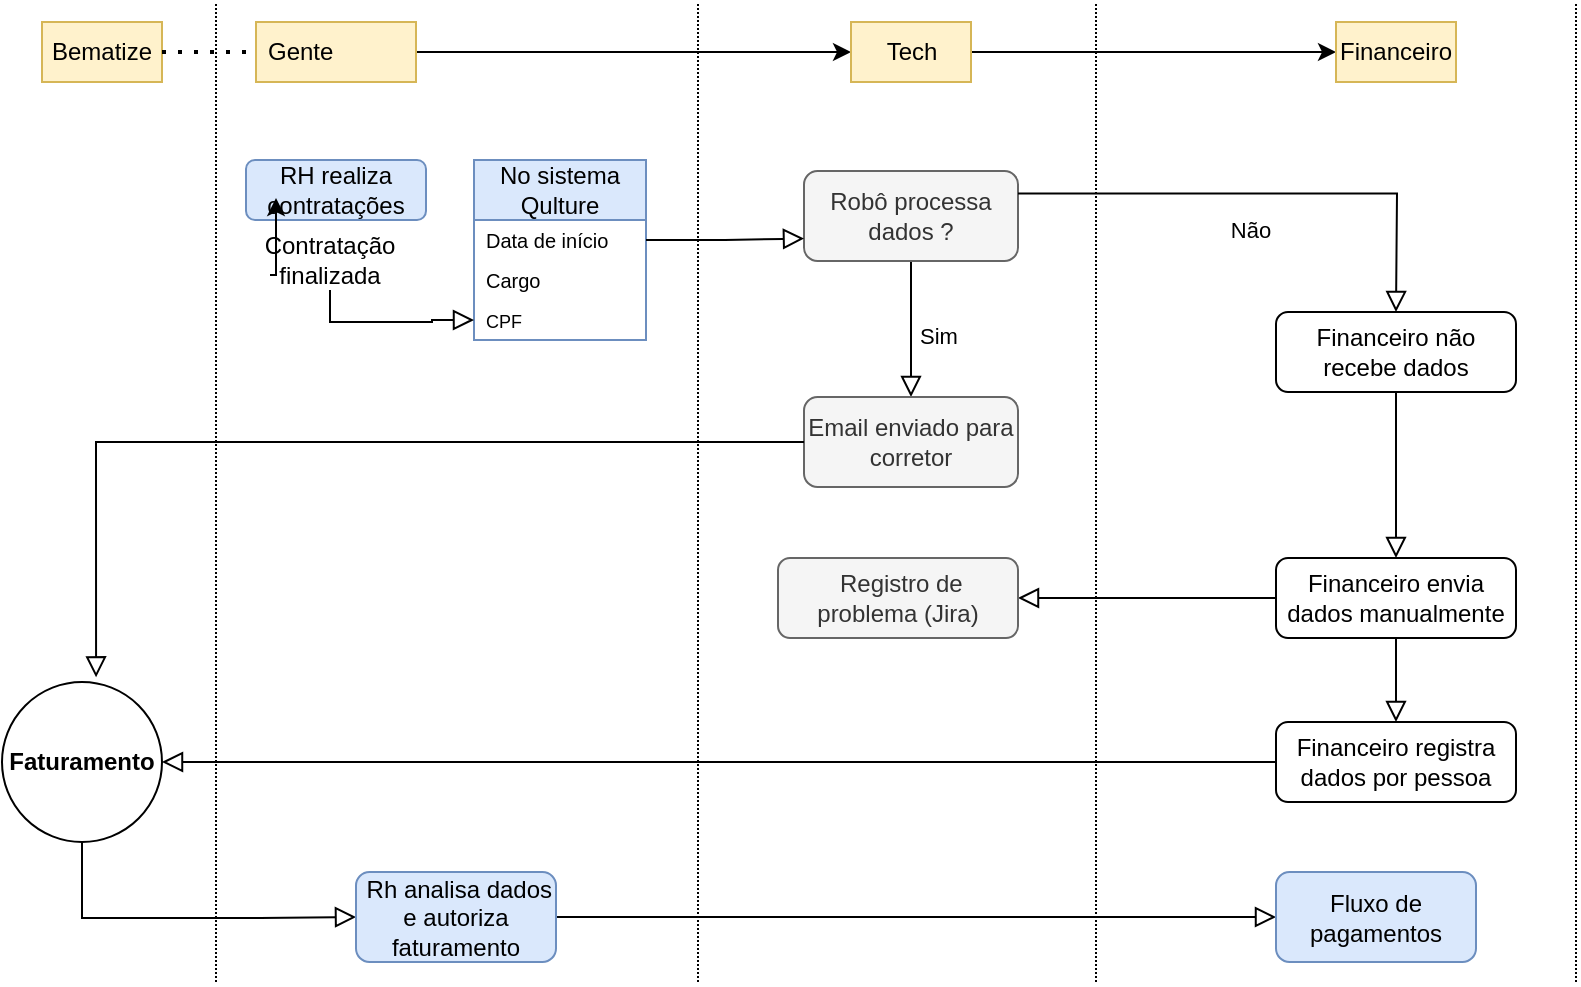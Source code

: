 <mxfile version="21.8.1" type="github">
  <diagram id="C5RBs43oDa-KdzZeNtuy" name="Page-1">
    <mxGraphModel dx="969" dy="532" grid="1" gridSize="10" guides="1" tooltips="1" connect="1" arrows="1" fold="1" page="1" pageScale="1" pageWidth="827" pageHeight="1169" math="0" shadow="0">
      <root>
        <mxCell id="WIyWlLk6GJQsqaUBKTNV-0" />
        <mxCell id="WIyWlLk6GJQsqaUBKTNV-1" parent="WIyWlLk6GJQsqaUBKTNV-0" />
        <mxCell id="WIyWlLk6GJQsqaUBKTNV-3" value="RH realiza contratações" style="rounded=1;whiteSpace=wrap;html=1;fontSize=12;glass=0;strokeWidth=1;shadow=0;fillColor=#dae8fc;strokeColor=#6c8ebf;" parent="WIyWlLk6GJQsqaUBKTNV-1" vertex="1">
          <mxGeometry x="135" y="79" width="90" height="30" as="geometry" />
        </mxCell>
        <mxCell id="1b1cODs86aIuLIPEe_Xc-0" value="No sistema Qulture" style="swimlane;fontStyle=0;childLayout=stackLayout;horizontal=1;startSize=30;horizontalStack=0;resizeParent=1;resizeParentMax=0;resizeLast=0;collapsible=1;marginBottom=0;whiteSpace=wrap;html=1;fillColor=#dae8fc;strokeColor=#6c8ebf;" vertex="1" parent="WIyWlLk6GJQsqaUBKTNV-1">
          <mxGeometry x="249" y="79" width="86" height="90" as="geometry" />
        </mxCell>
        <mxCell id="1b1cODs86aIuLIPEe_Xc-1" value="&lt;font style=&quot;font-size: 10px;&quot;&gt;Data de início&lt;/font&gt;" style="text;strokeColor=none;fillColor=none;align=left;verticalAlign=middle;spacingLeft=4;spacingRight=4;overflow=hidden;points=[[0,0.5],[1,0.5]];portConstraint=eastwest;rotatable=0;whiteSpace=wrap;html=1;" vertex="1" parent="1b1cODs86aIuLIPEe_Xc-0">
          <mxGeometry y="30" width="86" height="20" as="geometry" />
        </mxCell>
        <mxCell id="1b1cODs86aIuLIPEe_Xc-2" value="&lt;font style=&quot;font-size: 10px;&quot;&gt;Cargo&lt;/font&gt;" style="text;strokeColor=none;fillColor=none;align=left;verticalAlign=middle;spacingLeft=4;spacingRight=4;overflow=hidden;points=[[0,0.5],[1,0.5]];portConstraint=eastwest;rotatable=0;whiteSpace=wrap;html=1;" vertex="1" parent="1b1cODs86aIuLIPEe_Xc-0">
          <mxGeometry y="50" width="86" height="20" as="geometry" />
        </mxCell>
        <mxCell id="1b1cODs86aIuLIPEe_Xc-3" value="&lt;font style=&quot;font-size: 9px;&quot;&gt;CPF&lt;/font&gt;" style="text;strokeColor=none;fillColor=none;align=left;verticalAlign=middle;spacingLeft=4;spacingRight=4;overflow=hidden;points=[[0,0.5],[1,0.5]];portConstraint=eastwest;rotatable=0;whiteSpace=wrap;html=1;" vertex="1" parent="1b1cODs86aIuLIPEe_Xc-0">
          <mxGeometry y="70" width="86" height="20" as="geometry" />
        </mxCell>
        <mxCell id="1b1cODs86aIuLIPEe_Xc-28" value="" style="edgeStyle=orthogonalEdgeStyle;rounded=0;orthogonalLoop=1;jettySize=auto;html=1;labelBackgroundColor=none;endArrow=block;endFill=0;endSize=8;strokeWidth=1;shadow=0;" edge="1" parent="WIyWlLk6GJQsqaUBKTNV-1" source="1b1cODs86aIuLIPEe_Xc-4" target="1b1cODs86aIuLIPEe_Xc-3">
          <mxGeometry relative="1" as="geometry">
            <Array as="points">
              <mxPoint x="177" y="160" />
              <mxPoint x="228" y="160" />
              <mxPoint x="228" y="159" />
            </Array>
          </mxGeometry>
        </mxCell>
        <mxCell id="1b1cODs86aIuLIPEe_Xc-44" style="edgeStyle=orthogonalEdgeStyle;rounded=0;orthogonalLoop=1;jettySize=auto;html=1;exitX=0;exitY=0.75;exitDx=0;exitDy=0;" edge="1" parent="WIyWlLk6GJQsqaUBKTNV-1" source="1b1cODs86aIuLIPEe_Xc-4">
          <mxGeometry relative="1" as="geometry">
            <mxPoint x="150" y="98" as="targetPoint" />
          </mxGeometry>
        </mxCell>
        <mxCell id="1b1cODs86aIuLIPEe_Xc-4" value="Contratação finalizada" style="text;html=1;strokeColor=none;fillColor=none;align=center;verticalAlign=middle;whiteSpace=wrap;rounded=0;" vertex="1" parent="WIyWlLk6GJQsqaUBKTNV-1">
          <mxGeometry x="147" y="114" width="60" height="30" as="geometry" />
        </mxCell>
        <mxCell id="1b1cODs86aIuLIPEe_Xc-24" value="" style="edgeStyle=orthogonalEdgeStyle;rounded=0;orthogonalLoop=1;jettySize=auto;html=1;labelBackgroundColor=none;endArrow=block;endFill=0;endSize=8;strokeWidth=1;shadow=0;" edge="1" parent="WIyWlLk6GJQsqaUBKTNV-1" source="1b1cODs86aIuLIPEe_Xc-6" target="1b1cODs86aIuLIPEe_Xc-23">
          <mxGeometry relative="1" as="geometry" />
        </mxCell>
        <mxCell id="1b1cODs86aIuLIPEe_Xc-25" value="Sim" style="edgeLabel;html=1;align=center;verticalAlign=middle;resizable=0;points=[];" vertex="1" connectable="0" parent="1b1cODs86aIuLIPEe_Xc-24">
          <mxGeometry x="0.06" y="7" relative="1" as="geometry">
            <mxPoint x="6" y="1" as="offset" />
          </mxGeometry>
        </mxCell>
        <mxCell id="1b1cODs86aIuLIPEe_Xc-6" value="Robô processa dados ?" style="rounded=1;whiteSpace=wrap;html=1;fillColor=#f5f5f5;strokeColor=#666666;fontStyle=0;startSize=30;fontColor=#333333;" vertex="1" parent="WIyWlLk6GJQsqaUBKTNV-1">
          <mxGeometry x="414" y="84.5" width="107" height="45" as="geometry" />
        </mxCell>
        <mxCell id="1b1cODs86aIuLIPEe_Xc-14" value="Não" style="rounded=0;html=1;jettySize=auto;orthogonalLoop=1;fontSize=11;endArrow=block;endFill=0;endSize=8;strokeWidth=1;shadow=0;labelBackgroundColor=none;edgeStyle=orthogonalEdgeStyle;exitX=1;exitY=0.25;exitDx=0;exitDy=0;" edge="1" parent="WIyWlLk6GJQsqaUBKTNV-1" source="1b1cODs86aIuLIPEe_Xc-6">
          <mxGeometry x="-0.069" y="-18" relative="1" as="geometry">
            <mxPoint as="offset" />
            <mxPoint x="580" y="75" as="sourcePoint" />
            <mxPoint x="710" y="155" as="targetPoint" />
          </mxGeometry>
        </mxCell>
        <mxCell id="1b1cODs86aIuLIPEe_Xc-17" value="" style="edgeStyle=orthogonalEdgeStyle;rounded=0;orthogonalLoop=1;jettySize=auto;html=1;labelBackgroundColor=none;endArrow=block;endFill=0;endSize=8;strokeWidth=1;shadow=0;" edge="1" parent="WIyWlLk6GJQsqaUBKTNV-1" source="1b1cODs86aIuLIPEe_Xc-15" target="1b1cODs86aIuLIPEe_Xc-16">
          <mxGeometry relative="1" as="geometry" />
        </mxCell>
        <mxCell id="1b1cODs86aIuLIPEe_Xc-15" value="Financeiro não recebe dados" style="rounded=1;whiteSpace=wrap;html=1;fontSize=12;glass=0;strokeWidth=1;shadow=0;" vertex="1" parent="WIyWlLk6GJQsqaUBKTNV-1">
          <mxGeometry x="650" y="155" width="120" height="40" as="geometry" />
        </mxCell>
        <mxCell id="1b1cODs86aIuLIPEe_Xc-19" value="" style="edgeStyle=orthogonalEdgeStyle;rounded=0;orthogonalLoop=1;jettySize=auto;html=1;labelBackgroundColor=none;endArrow=block;endFill=0;endSize=8;strokeWidth=1;shadow=0;" edge="1" parent="WIyWlLk6GJQsqaUBKTNV-1" source="1b1cODs86aIuLIPEe_Xc-16" target="1b1cODs86aIuLIPEe_Xc-18">
          <mxGeometry relative="1" as="geometry" />
        </mxCell>
        <mxCell id="1b1cODs86aIuLIPEe_Xc-51" value="" style="edgeStyle=orthogonalEdgeStyle;rounded=0;orthogonalLoop=1;jettySize=auto;html=1;labelBackgroundColor=none;endArrow=block;endFill=0;endSize=8;strokeWidth=1;shadow=0;" edge="1" parent="WIyWlLk6GJQsqaUBKTNV-1" source="1b1cODs86aIuLIPEe_Xc-16" target="1b1cODs86aIuLIPEe_Xc-50">
          <mxGeometry relative="1" as="geometry" />
        </mxCell>
        <mxCell id="1b1cODs86aIuLIPEe_Xc-16" value="Financeiro envia dados manualmente" style="rounded=1;whiteSpace=wrap;html=1;fontSize=12;glass=0;strokeWidth=1;shadow=0;" vertex="1" parent="WIyWlLk6GJQsqaUBKTNV-1">
          <mxGeometry x="650" y="278" width="120" height="40" as="geometry" />
        </mxCell>
        <mxCell id="1b1cODs86aIuLIPEe_Xc-21" value="" style="edgeStyle=orthogonalEdgeStyle;rounded=0;orthogonalLoop=1;jettySize=auto;html=1;labelBackgroundColor=none;endArrow=block;endFill=0;endSize=8;strokeWidth=1;shadow=0;" edge="1" parent="WIyWlLk6GJQsqaUBKTNV-1" source="1b1cODs86aIuLIPEe_Xc-18" target="1b1cODs86aIuLIPEe_Xc-20">
          <mxGeometry relative="1" as="geometry" />
        </mxCell>
        <mxCell id="1b1cODs86aIuLIPEe_Xc-18" value="Financeiro registra dados por pessoa" style="rounded=1;whiteSpace=wrap;html=1;fontSize=12;glass=0;strokeWidth=1;shadow=0;" vertex="1" parent="WIyWlLk6GJQsqaUBKTNV-1">
          <mxGeometry x="650" y="360" width="120" height="40" as="geometry" />
        </mxCell>
        <mxCell id="1b1cODs86aIuLIPEe_Xc-60" value="" style="edgeStyle=orthogonalEdgeStyle;rounded=0;orthogonalLoop=1;jettySize=auto;html=1;entryX=0;entryY=0.5;entryDx=0;entryDy=0;labelBackgroundColor=none;endArrow=block;endFill=0;endSize=8;strokeWidth=1;shadow=0;" edge="1" parent="WIyWlLk6GJQsqaUBKTNV-1" source="1b1cODs86aIuLIPEe_Xc-20" target="1b1cODs86aIuLIPEe_Xc-55">
          <mxGeometry relative="1" as="geometry">
            <mxPoint x="53" y="510" as="targetPoint" />
            <Array as="points">
              <mxPoint x="53" y="458" />
              <mxPoint x="142" y="458" />
            </Array>
          </mxGeometry>
        </mxCell>
        <mxCell id="1b1cODs86aIuLIPEe_Xc-20" value="&lt;b&gt;Faturamento&lt;/b&gt;" style="ellipse;whiteSpace=wrap;html=1;rounded=1;glass=0;strokeWidth=1;shadow=0;" vertex="1" parent="WIyWlLk6GJQsqaUBKTNV-1">
          <mxGeometry x="13" y="340" width="80" height="80" as="geometry" />
        </mxCell>
        <mxCell id="1b1cODs86aIuLIPEe_Xc-23" value="Email enviado para corretor" style="rounded=1;whiteSpace=wrap;html=1;fillColor=#f5f5f5;strokeColor=#666666;fontStyle=0;startSize=30;fontColor=#333333;" vertex="1" parent="WIyWlLk6GJQsqaUBKTNV-1">
          <mxGeometry x="414" y="197.5" width="107" height="45" as="geometry" />
        </mxCell>
        <mxCell id="1b1cODs86aIuLIPEe_Xc-29" style="edgeStyle=orthogonalEdgeStyle;rounded=0;orthogonalLoop=1;jettySize=auto;html=1;entryX=0.588;entryY=-0.029;entryDx=0;entryDy=0;entryPerimeter=0;labelBackgroundColor=none;endArrow=block;endFill=0;endSize=8;strokeWidth=1;shadow=0;" edge="1" parent="WIyWlLk6GJQsqaUBKTNV-1" source="1b1cODs86aIuLIPEe_Xc-23" target="1b1cODs86aIuLIPEe_Xc-20">
          <mxGeometry relative="1" as="geometry" />
        </mxCell>
        <mxCell id="1b1cODs86aIuLIPEe_Xc-36" style="edgeStyle=orthogonalEdgeStyle;rounded=0;orthogonalLoop=1;jettySize=auto;html=1;" edge="1" parent="WIyWlLk6GJQsqaUBKTNV-1" source="1b1cODs86aIuLIPEe_Xc-31" target="1b1cODs86aIuLIPEe_Xc-37">
          <mxGeometry relative="1" as="geometry">
            <mxPoint x="430" y="25" as="targetPoint" />
          </mxGeometry>
        </mxCell>
        <mxCell id="1b1cODs86aIuLIPEe_Xc-31" value="Gente" style="text;strokeColor=#d6b656;fillColor=#fff2cc;align=left;verticalAlign=middle;spacingLeft=4;spacingRight=4;overflow=hidden;points=[[0,0.5],[1,0.5]];portConstraint=eastwest;rotatable=0;whiteSpace=wrap;html=1;" vertex="1" parent="WIyWlLk6GJQsqaUBKTNV-1">
          <mxGeometry x="140" y="10" width="80" height="30" as="geometry" />
        </mxCell>
        <mxCell id="1b1cODs86aIuLIPEe_Xc-39" value="" style="edgeStyle=orthogonalEdgeStyle;rounded=0;orthogonalLoop=1;jettySize=auto;html=1;" edge="1" parent="WIyWlLk6GJQsqaUBKTNV-1" source="1b1cODs86aIuLIPEe_Xc-37" target="1b1cODs86aIuLIPEe_Xc-38">
          <mxGeometry relative="1" as="geometry" />
        </mxCell>
        <mxCell id="1b1cODs86aIuLIPEe_Xc-37" value="Tech" style="text;html=1;strokeColor=#d6b656;fillColor=#fff2cc;align=center;verticalAlign=middle;whiteSpace=wrap;rounded=0;" vertex="1" parent="WIyWlLk6GJQsqaUBKTNV-1">
          <mxGeometry x="437.5" y="10" width="60" height="30" as="geometry" />
        </mxCell>
        <mxCell id="1b1cODs86aIuLIPEe_Xc-38" value="Financeiro" style="text;html=1;strokeColor=#d6b656;fillColor=#fff2cc;align=center;verticalAlign=middle;whiteSpace=wrap;rounded=0;" vertex="1" parent="WIyWlLk6GJQsqaUBKTNV-1">
          <mxGeometry x="680" y="10" width="60" height="30" as="geometry" />
        </mxCell>
        <mxCell id="1b1cODs86aIuLIPEe_Xc-40" value="Bematize" style="text;html=1;strokeColor=#d6b656;fillColor=#fff2cc;align=center;verticalAlign=middle;whiteSpace=wrap;rounded=0;" vertex="1" parent="WIyWlLk6GJQsqaUBKTNV-1">
          <mxGeometry x="33" y="10" width="60" height="30" as="geometry" />
        </mxCell>
        <mxCell id="1b1cODs86aIuLIPEe_Xc-43" value="" style="endArrow=none;dashed=1;html=1;dashPattern=1 3;strokeWidth=2;rounded=0;exitX=1;exitY=0.5;exitDx=0;exitDy=0;entryX=0;entryY=0.5;entryDx=0;entryDy=0;" edge="1" parent="WIyWlLk6GJQsqaUBKTNV-1" source="1b1cODs86aIuLIPEe_Xc-40" target="1b1cODs86aIuLIPEe_Xc-31">
          <mxGeometry width="50" height="50" relative="1" as="geometry">
            <mxPoint x="90" y="40" as="sourcePoint" />
            <mxPoint x="140" y="-10" as="targetPoint" />
          </mxGeometry>
        </mxCell>
        <mxCell id="1b1cODs86aIuLIPEe_Xc-45" value="" style="endArrow=none;html=1;rounded=0;dashed=1;dashPattern=1 1;" edge="1" parent="WIyWlLk6GJQsqaUBKTNV-1">
          <mxGeometry width="50" height="50" relative="1" as="geometry">
            <mxPoint x="120" y="490" as="sourcePoint" />
            <mxPoint x="120" as="targetPoint" />
          </mxGeometry>
        </mxCell>
        <mxCell id="1b1cODs86aIuLIPEe_Xc-46" value="" style="endArrow=none;html=1;rounded=0;dashed=1;dashPattern=1 1;" edge="1" parent="WIyWlLk6GJQsqaUBKTNV-1">
          <mxGeometry width="50" height="50" relative="1" as="geometry">
            <mxPoint x="361" y="490" as="sourcePoint" />
            <mxPoint x="361" as="targetPoint" />
          </mxGeometry>
        </mxCell>
        <mxCell id="1b1cODs86aIuLIPEe_Xc-47" value="" style="endArrow=none;html=1;rounded=0;dashed=1;dashPattern=1 1;" edge="1" parent="WIyWlLk6GJQsqaUBKTNV-1">
          <mxGeometry width="50" height="50" relative="1" as="geometry">
            <mxPoint x="560" y="490" as="sourcePoint" />
            <mxPoint x="560" as="targetPoint" />
          </mxGeometry>
        </mxCell>
        <mxCell id="1b1cODs86aIuLIPEe_Xc-48" value="" style="endArrow=none;html=1;rounded=0;dashed=1;dashPattern=1 1;" edge="1" parent="WIyWlLk6GJQsqaUBKTNV-1">
          <mxGeometry width="50" height="50" relative="1" as="geometry">
            <mxPoint x="800" y="490" as="sourcePoint" />
            <mxPoint x="800" as="targetPoint" />
          </mxGeometry>
        </mxCell>
        <mxCell id="1b1cODs86aIuLIPEe_Xc-50" value="&amp;nbsp;Registro de problema (Jira)" style="rounded=1;whiteSpace=wrap;html=1;fontSize=12;glass=0;strokeWidth=1;shadow=0;fillColor=#f5f5f5;fontColor=#333333;strokeColor=#666666;" vertex="1" parent="WIyWlLk6GJQsqaUBKTNV-1">
          <mxGeometry x="401" y="278" width="120" height="40" as="geometry" />
        </mxCell>
        <mxCell id="1b1cODs86aIuLIPEe_Xc-58" value="" style="edgeStyle=orthogonalEdgeStyle;rounded=0;orthogonalLoop=1;jettySize=auto;html=1;labelBackgroundColor=none;endArrow=block;endFill=0;endSize=8;strokeWidth=1;shadow=0;" edge="1" parent="WIyWlLk6GJQsqaUBKTNV-1" source="1b1cODs86aIuLIPEe_Xc-55" target="1b1cODs86aIuLIPEe_Xc-57">
          <mxGeometry relative="1" as="geometry" />
        </mxCell>
        <mxCell id="1b1cODs86aIuLIPEe_Xc-55" value="&amp;nbsp;Rh analisa dados e autoriza faturamento" style="rounded=1;whiteSpace=wrap;html=1;fillColor=#dae8fc;strokeColor=#6c8ebf;" vertex="1" parent="WIyWlLk6GJQsqaUBKTNV-1">
          <mxGeometry x="190" y="435" width="100" height="45" as="geometry" />
        </mxCell>
        <mxCell id="1b1cODs86aIuLIPEe_Xc-57" value="Fluxo de pagamentos" style="rounded=1;whiteSpace=wrap;html=1;fillColor=#dae8fc;strokeColor=#6c8ebf;" vertex="1" parent="WIyWlLk6GJQsqaUBKTNV-1">
          <mxGeometry x="650" y="435" width="100" height="45" as="geometry" />
        </mxCell>
        <mxCell id="1b1cODs86aIuLIPEe_Xc-61" style="edgeStyle=orthogonalEdgeStyle;rounded=0;orthogonalLoop=1;jettySize=auto;html=1;entryX=0;entryY=0.75;entryDx=0;entryDy=0;labelBackgroundColor=none;endArrow=block;endFill=0;endSize=8;strokeWidth=1;shadow=0;" edge="1" parent="WIyWlLk6GJQsqaUBKTNV-1" source="1b1cODs86aIuLIPEe_Xc-1" target="1b1cODs86aIuLIPEe_Xc-6">
          <mxGeometry relative="1" as="geometry" />
        </mxCell>
      </root>
    </mxGraphModel>
  </diagram>
</mxfile>
